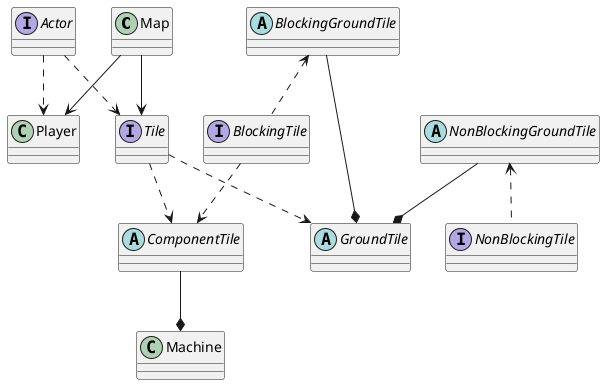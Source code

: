 @startuml map

class Map
class Machine
class Player
interface Actor

abstract ComponentTile
interface Tile
abstract GroundTile
interface NonBlockingTile
interface BlockingTile
abstract BlockingGroundTile
abstract NonBlockingGroundTile

' --> call
' ..> impliment
' --* extends

Map --> Player
Map --> Tile
Actor ..> Tile
Actor ..> Player
Tile ..> ComponentTile
BlockingTile ..> ComponentTile
ComponentTile --* Machine
NonBlockingGroundTile <.. NonBlockingTile
BlockingGroundTile <.. BlockingTile
NonBlockingGroundTile --* GroundTile
BlockingGroundTile --* GroundTile
Tile ..> GroundTile
@enduml

